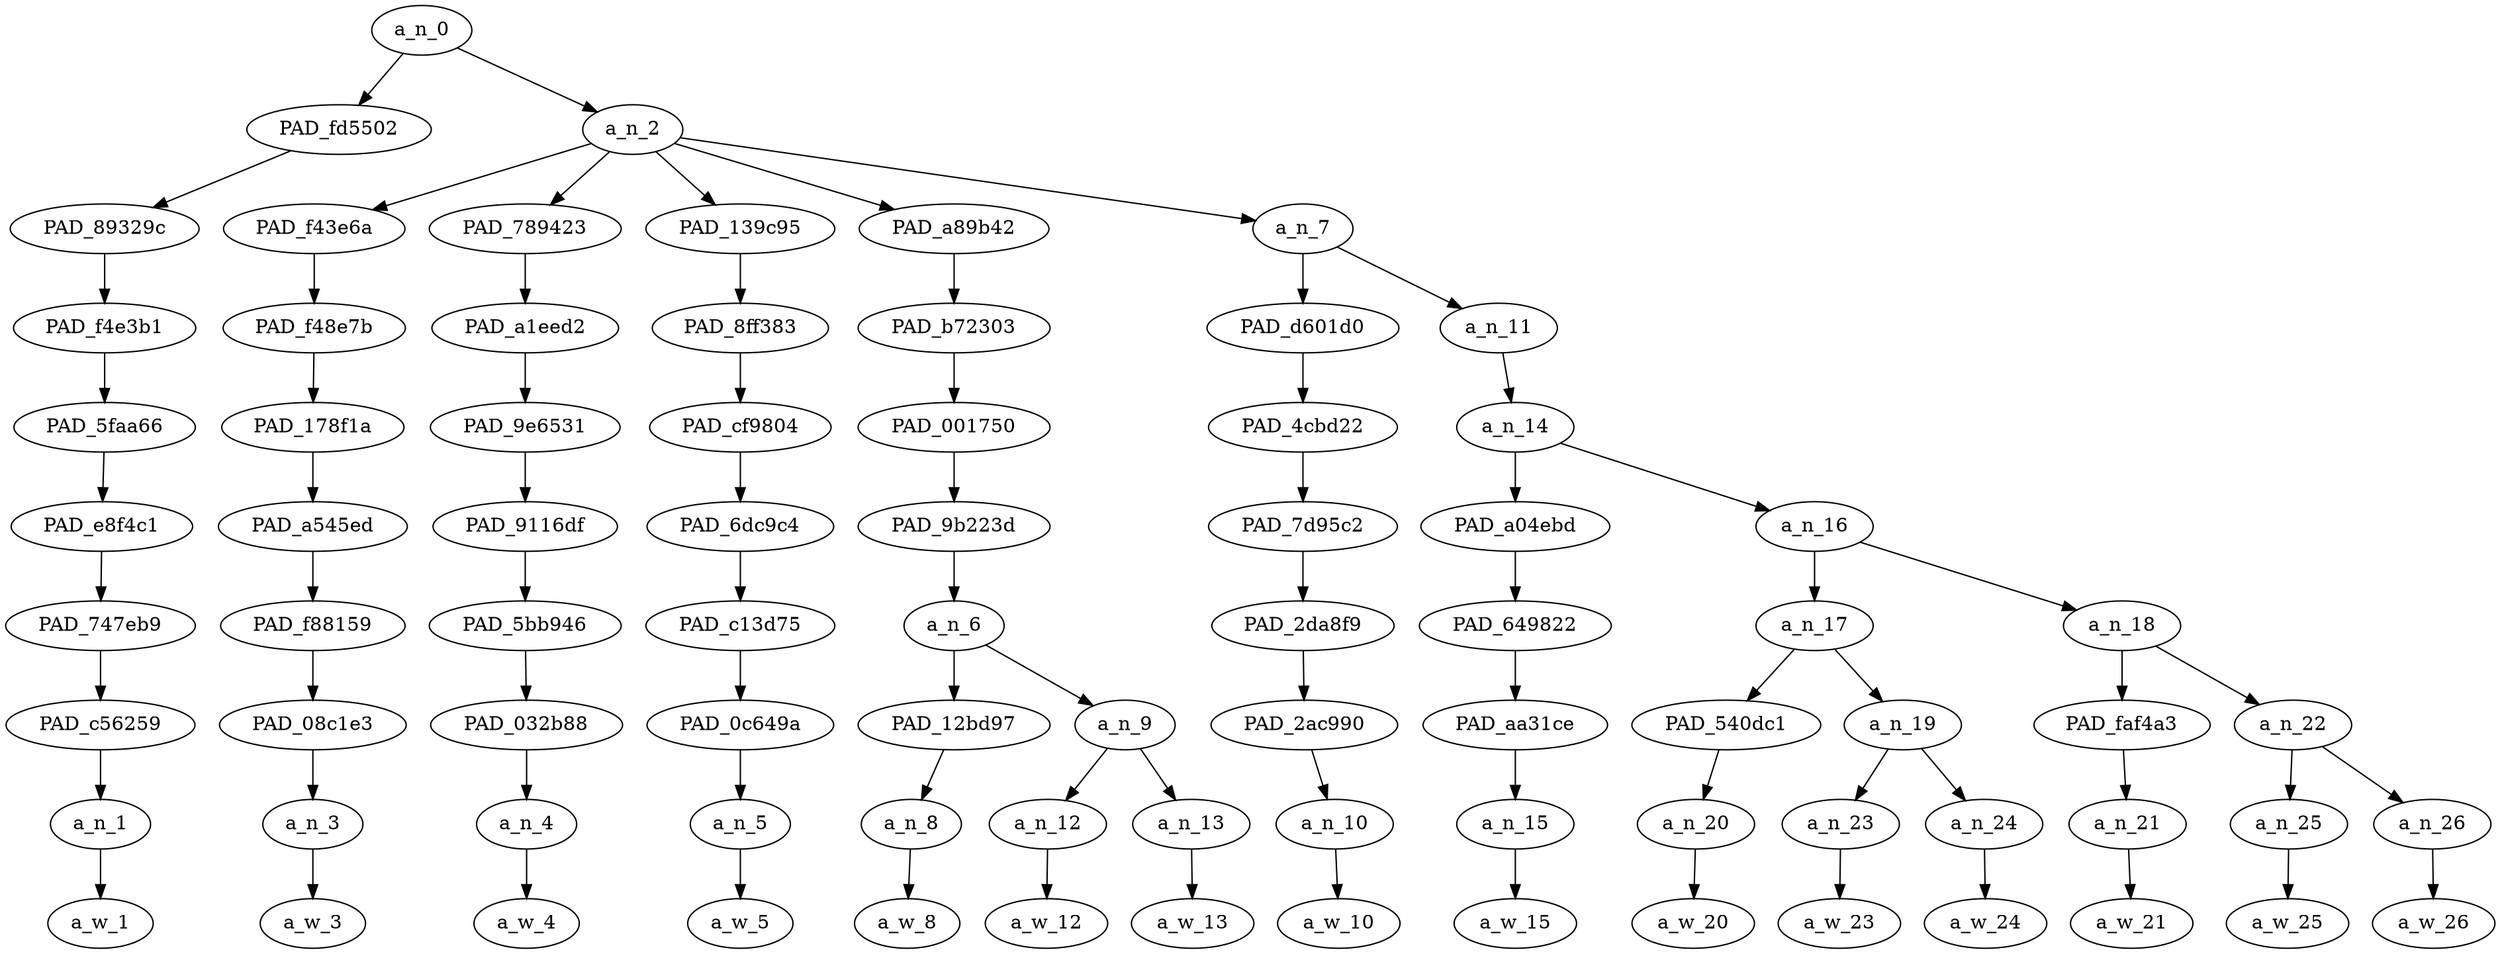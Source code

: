 strict digraph "" {
	a_n_0	[div_dir=1,
		index=0,
		level=9,
		pos="1.9125,9!",
		text_span="[0, 1, 2, 3, 4, 5, 6, 7, 8, 9, 10, 11, 12, 13, 14]",
		value=1.00000001];
	PAD_fd5502	[div_dir=1,
		index=0,
		level=8,
		pos="0.0,8!",
		text_span="[0]",
		value=0.03874157];
	a_n_0 -> PAD_fd5502;
	a_n_2	[div_dir=1,
		index=1,
		level=8,
		pos="3.825,8!",
		text_span="[1, 2, 3, 4, 5, 6, 7, 8, 9, 10, 11, 12, 13, 14]",
		value=0.96034798];
	a_n_0 -> a_n_2;
	PAD_89329c	[div_dir=1,
		index=0,
		level=7,
		pos="0.0,7!",
		text_span="[0]",
		value=0.03874157];
	PAD_fd5502 -> PAD_89329c;
	PAD_f4e3b1	[div_dir=1,
		index=0,
		level=6,
		pos="0.0,6!",
		text_span="[0]",
		value=0.03874157];
	PAD_89329c -> PAD_f4e3b1;
	PAD_5faa66	[div_dir=1,
		index=0,
		level=5,
		pos="0.0,5!",
		text_span="[0]",
		value=0.03874157];
	PAD_f4e3b1 -> PAD_5faa66;
	PAD_e8f4c1	[div_dir=1,
		index=0,
		level=4,
		pos="0.0,4!",
		text_span="[0]",
		value=0.03874157];
	PAD_5faa66 -> PAD_e8f4c1;
	PAD_747eb9	[div_dir=1,
		index=0,
		level=3,
		pos="0.0,3!",
		text_span="[0]",
		value=0.03874157];
	PAD_e8f4c1 -> PAD_747eb9;
	PAD_c56259	[div_dir=1,
		index=0,
		level=2,
		pos="0.0,2!",
		text_span="[0]",
		value=0.03874157];
	PAD_747eb9 -> PAD_c56259;
	a_n_1	[div_dir=1,
		index=0,
		level=1,
		pos="0.0,1!",
		text_span="[0]",
		value=0.03874157];
	PAD_c56259 -> a_n_1;
	a_w_1	[div_dir=0,
		index=0,
		level=0,
		pos="0,0!",
		text_span="[0]",
		value=naacp];
	a_n_1 -> a_w_1;
	PAD_f43e6a	[div_dir=-1,
		index=1,
		level=7,
		pos="1.0,7!",
		text_span="[1]",
		value=0.03675256];
	a_n_2 -> PAD_f43e6a;
	PAD_789423	[div_dir=-1,
		index=2,
		level=7,
		pos="2.0,7!",
		text_span="[2]",
		value=0.03284467];
	a_n_2 -> PAD_789423;
	PAD_139c95	[div_dir=-1,
		index=3,
		level=7,
		pos="3.0,7!",
		text_span="[3]",
		value=0.03845362];
	a_n_2 -> PAD_139c95;
	PAD_a89b42	[div_dir=1,
		index=4,
		level=7,
		pos="4.75,7!",
		text_span="[4, 5, 6]",
		value=0.26249954];
	a_n_2 -> PAD_a89b42;
	a_n_7	[div_dir=1,
		index=5,
		level=7,
		pos="8.375,7!",
		text_span="[7, 8, 9, 10, 11, 12, 13, 14]",
		value=0.58886801];
	a_n_2 -> a_n_7;
	PAD_f48e7b	[div_dir=-1,
		index=1,
		level=6,
		pos="1.0,6!",
		text_span="[1]",
		value=0.03675256];
	PAD_f43e6a -> PAD_f48e7b;
	PAD_178f1a	[div_dir=-1,
		index=1,
		level=5,
		pos="1.0,5!",
		text_span="[1]",
		value=0.03675256];
	PAD_f48e7b -> PAD_178f1a;
	PAD_a545ed	[div_dir=-1,
		index=1,
		level=4,
		pos="1.0,4!",
		text_span="[1]",
		value=0.03675256];
	PAD_178f1a -> PAD_a545ed;
	PAD_f88159	[div_dir=-1,
		index=1,
		level=3,
		pos="1.0,3!",
		text_span="[1]",
		value=0.03675256];
	PAD_a545ed -> PAD_f88159;
	PAD_08c1e3	[div_dir=-1,
		index=1,
		level=2,
		pos="1.0,2!",
		text_span="[1]",
		value=0.03675256];
	PAD_f88159 -> PAD_08c1e3;
	a_n_3	[div_dir=-1,
		index=1,
		level=1,
		pos="1.0,1!",
		text_span="[1]",
		value=0.03675256];
	PAD_08c1e3 -> a_n_3;
	a_w_3	[div_dir=0,
		index=1,
		level=0,
		pos="1,0!",
		text_span="[1]",
		value=is];
	a_n_3 -> a_w_3;
	PAD_a1eed2	[div_dir=-1,
		index=2,
		level=6,
		pos="2.0,6!",
		text_span="[2]",
		value=0.03284467];
	PAD_789423 -> PAD_a1eed2;
	PAD_9e6531	[div_dir=-1,
		index=2,
		level=5,
		pos="2.0,5!",
		text_span="[2]",
		value=0.03284467];
	PAD_a1eed2 -> PAD_9e6531;
	PAD_9116df	[div_dir=-1,
		index=2,
		level=4,
		pos="2.0,4!",
		text_span="[2]",
		value=0.03284467];
	PAD_9e6531 -> PAD_9116df;
	PAD_5bb946	[div_dir=-1,
		index=2,
		level=3,
		pos="2.0,3!",
		text_span="[2]",
		value=0.03284467];
	PAD_9116df -> PAD_5bb946;
	PAD_032b88	[div_dir=-1,
		index=2,
		level=2,
		pos="2.0,2!",
		text_span="[2]",
		value=0.03284467];
	PAD_5bb946 -> PAD_032b88;
	a_n_4	[div_dir=-1,
		index=2,
		level=1,
		pos="2.0,1!",
		text_span="[2]",
		value=0.03284467];
	PAD_032b88 -> a_n_4;
	a_w_4	[div_dir=0,
		index=2,
		level=0,
		pos="2,0!",
		text_span="[2]",
		value=not];
	a_n_4 -> a_w_4;
	PAD_8ff383	[div_dir=-1,
		index=3,
		level=6,
		pos="3.0,6!",
		text_span="[3]",
		value=0.03845362];
	PAD_139c95 -> PAD_8ff383;
	PAD_cf9804	[div_dir=-1,
		index=3,
		level=5,
		pos="3.0,5!",
		text_span="[3]",
		value=0.03845362];
	PAD_8ff383 -> PAD_cf9804;
	PAD_6dc9c4	[div_dir=-1,
		index=3,
		level=4,
		pos="3.0,4!",
		text_span="[3]",
		value=0.03845362];
	PAD_cf9804 -> PAD_6dc9c4;
	PAD_c13d75	[div_dir=-1,
		index=3,
		level=3,
		pos="3.0,3!",
		text_span="[3]",
		value=0.03845362];
	PAD_6dc9c4 -> PAD_c13d75;
	PAD_0c649a	[div_dir=-1,
		index=3,
		level=2,
		pos="3.0,2!",
		text_span="[3]",
		value=0.03845362];
	PAD_c13d75 -> PAD_0c649a;
	a_n_5	[div_dir=-1,
		index=3,
		level=1,
		pos="3.0,1!",
		text_span="[3]",
		value=0.03845362];
	PAD_0c649a -> a_n_5;
	a_w_5	[div_dir=0,
		index=3,
		level=0,
		pos="3,0!",
		text_span="[3]",
		value=actually];
	a_n_5 -> a_w_5;
	PAD_b72303	[div_dir=1,
		index=4,
		level=6,
		pos="4.75,6!",
		text_span="[4, 5, 6]",
		value=0.26249954];
	PAD_a89b42 -> PAD_b72303;
	PAD_001750	[div_dir=1,
		index=4,
		level=5,
		pos="4.75,5!",
		text_span="[4, 5, 6]",
		value=0.26249954];
	PAD_b72303 -> PAD_001750;
	PAD_9b223d	[div_dir=1,
		index=4,
		level=4,
		pos="4.75,4!",
		text_span="[4, 5, 6]",
		value=0.26249954];
	PAD_001750 -> PAD_9b223d;
	a_n_6	[div_dir=1,
		index=4,
		level=3,
		pos="4.75,3!",
		text_span="[4, 5, 6]",
		value=0.26249954];
	PAD_9b223d -> a_n_6;
	PAD_12bd97	[div_dir=1,
		index=4,
		level=2,
		pos="4.0,2!",
		text_span="[4]",
		value=0.03773141];
	a_n_6 -> PAD_12bd97;
	a_n_9	[div_dir=1,
		index=5,
		level=2,
		pos="5.5,2!",
		text_span="[5, 6]",
		value=0.22401809];
	a_n_6 -> a_n_9;
	a_n_8	[div_dir=1,
		index=4,
		level=1,
		pos="4.0,1!",
		text_span="[4]",
		value=0.03773141];
	PAD_12bd97 -> a_n_8;
	a_w_8	[div_dir=0,
		index=4,
		level=0,
		pos="4,0!",
		text_span="[4]",
		value=for];
	a_n_8 -> a_w_8;
	a_n_12	[div_dir=1,
		index=5,
		level=1,
		pos="5.0,1!",
		text_span="[5]",
		value=0.17815572];
	a_n_9 -> a_n_12;
	a_n_13	[div_dir=-1,
		index=6,
		level=1,
		pos="6.0,1!",
		text_span="[6]",
		value=0.04520498];
	a_n_9 -> a_n_13;
	a_w_12	[div_dir=0,
		index=5,
		level=0,
		pos="5,0!",
		text_span="[5]",
		value=niggers];
	a_n_12 -> a_w_12;
	a_w_13	[div_dir=0,
		index=6,
		level=0,
		pos="6,0!",
		text_span="[6]",
		value=naacp1];
	a_n_13 -> a_w_13;
	PAD_d601d0	[div_dir=1,
		index=5,
		level=6,
		pos="7.0,6!",
		text_span="[7]",
		value=0.03908043];
	a_n_7 -> PAD_d601d0;
	a_n_11	[div_dir=1,
		index=6,
		level=6,
		pos="9.75,6!",
		text_span="[8, 9, 10, 11, 12, 13, 14]",
		value=0.54903358];
	a_n_7 -> a_n_11;
	PAD_4cbd22	[div_dir=1,
		index=5,
		level=5,
		pos="7.0,5!",
		text_span="[7]",
		value=0.03908043];
	PAD_d601d0 -> PAD_4cbd22;
	PAD_7d95c2	[div_dir=1,
		index=5,
		level=4,
		pos="7.0,4!",
		text_span="[7]",
		value=0.03908043];
	PAD_4cbd22 -> PAD_7d95c2;
	PAD_2da8f9	[div_dir=1,
		index=5,
		level=3,
		pos="7.0,3!",
		text_span="[7]",
		value=0.03908043];
	PAD_7d95c2 -> PAD_2da8f9;
	PAD_2ac990	[div_dir=1,
		index=6,
		level=2,
		pos="7.0,2!",
		text_span="[7]",
		value=0.03908043];
	PAD_2da8f9 -> PAD_2ac990;
	a_n_10	[div_dir=1,
		index=7,
		level=1,
		pos="7.0,1!",
		text_span="[7]",
		value=0.03908043];
	PAD_2ac990 -> a_n_10;
	a_w_10	[div_dir=0,
		index=7,
		level=0,
		pos="7,0!",
		text_span="[7]",
		value=helped];
	a_n_10 -> a_w_10;
	a_n_14	[div_dir=1,
		index=6,
		level=5,
		pos="9.75,5!",
		text_span="[8, 9, 10, 11, 12, 13, 14]",
		value=0.54827312];
	a_n_11 -> a_n_14;
	PAD_a04ebd	[div_dir=1,
		index=6,
		level=4,
		pos="8.0,4!",
		text_span="[8]",
		value=0.08598633];
	a_n_14 -> PAD_a04ebd;
	a_n_16	[div_dir=1,
		index=7,
		level=4,
		pos="11.5,4!",
		text_span="[9, 10, 11, 12, 13, 14]",
		value=0.46152632];
	a_n_14 -> a_n_16;
	PAD_649822	[div_dir=1,
		index=6,
		level=3,
		pos="8.0,3!",
		text_span="[8]",
		value=0.08598633];
	PAD_a04ebd -> PAD_649822;
	PAD_aa31ce	[div_dir=1,
		index=7,
		level=2,
		pos="8.0,2!",
		text_span="[8]",
		value=0.08598633];
	PAD_649822 -> PAD_aa31ce;
	a_n_15	[div_dir=1,
		index=8,
		level=1,
		pos="8.0,1!",
		text_span="[8]",
		value=0.08598633];
	PAD_aa31ce -> a_n_15;
	a_w_15	[div_dir=0,
		index=8,
		level=0,
		pos="8,0!",
		text_span="[8]",
		value=abort];
	a_n_15 -> a_w_15;
	a_n_17	[div_dir=1,
		index=7,
		level=3,
		pos="10.25,3!",
		text_span="[9, 10, 11]",
		value=0.30777944];
	a_n_16 -> a_n_17;
	a_n_18	[div_dir=1,
		index=8,
		level=3,
		pos="12.75,3!",
		text_span="[12, 13, 14]",
		value=0.15296144];
	a_n_16 -> a_n_18;
	PAD_540dc1	[div_dir=1,
		index=9,
		level=2,
		pos="11.0,2!",
		text_span="[11]",
		value=0.12875333];
	a_n_17 -> PAD_540dc1;
	a_n_19	[div_dir=1,
		index=8,
		level=2,
		pos="9.5,2!",
		text_span="[9, 10]",
		value=0.17802800];
	a_n_17 -> a_n_19;
	a_n_20	[div_dir=1,
		index=11,
		level=1,
		pos="11.0,1!",
		text_span="[11]",
		value=0.12875333];
	PAD_540dc1 -> a_n_20;
	a_w_20	[div_dir=0,
		index=11,
		level=0,
		pos="11,0!",
		text_span="[11]",
		value=babies];
	a_n_20 -> a_w_20;
	a_n_23	[div_dir=1,
		index=9,
		level=1,
		pos="9.0,1!",
		text_span="[9]",
		value=0.03708188];
	a_n_19 -> a_n_23;
	a_n_24	[div_dir=1,
		index=10,
		level=1,
		pos="10.0,1!",
		text_span="[10]",
		value=0.14044674];
	a_n_19 -> a_n_24;
	a_w_23	[div_dir=0,
		index=9,
		level=0,
		pos="9,0!",
		text_span="[9]",
		value=more];
	a_n_23 -> a_w_23;
	a_w_24	[div_dir=0,
		index=10,
		level=0,
		pos="10,0!",
		text_span="[10]",
		value=nigger];
	a_n_24 -> a_w_24;
	PAD_faf4a3	[div_dir=1,
		index=10,
		level=2,
		pos="12.0,2!",
		text_span="[12]",
		value=0.04079937];
	a_n_18 -> PAD_faf4a3;
	a_n_22	[div_dir=1,
		index=11,
		level=2,
		pos="13.5,2!",
		text_span="[13, 14]",
		value=0.11209672];
	a_n_18 -> a_n_22;
	a_n_21	[div_dir=1,
		index=12,
		level=1,
		pos="12.0,1!",
		text_span="[12]",
		value=0.04079937];
	PAD_faf4a3 -> a_n_21;
	a_w_21	[div_dir=0,
		index=12,
		level=0,
		pos="12,0!",
		text_span="[12]",
		value=than];
	a_n_21 -> a_w_21;
	a_n_25	[div_dir=1,
		index=13,
		level=1,
		pos="13.0,1!",
		text_span="[13]",
		value=0.04387691];
	a_n_22 -> a_n_25;
	a_n_26	[div_dir=-1,
		index=14,
		level=1,
		pos="14.0,1!",
		text_span="[14]",
		value=0.06818169];
	a_n_22 -> a_n_26;
	a_w_25	[div_dir=0,
		index=13,
		level=0,
		pos="13,0!",
		text_span="[13]",
		value=any];
	a_n_25 -> a_w_25;
	a_w_26	[div_dir=0,
		index=14,
		level=0,
		pos="14,0!",
		text_span="[14]",
		value=org];
	a_n_26 -> a_w_26;
}
